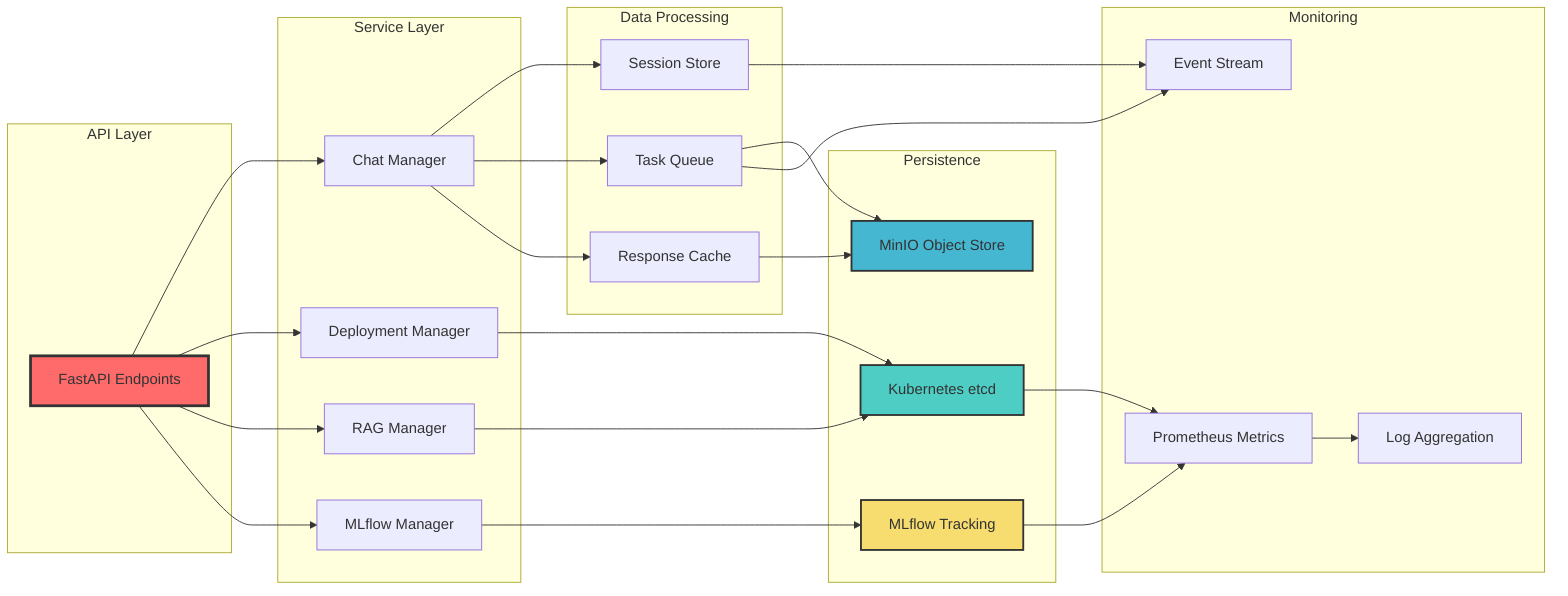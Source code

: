 flowchart LR
    subgraph "API Layer"
        API[FastAPI Endpoints]
    end

    subgraph "Service Layer"
        CM[Chat Manager]
        DM[Deployment Manager]
        RM[RAG Manager]
        MM[MLflow Manager]
    end

    subgraph "Data Processing"
        Sessions[Session Store]
        Queue[Task Queue]
        Cache[Response Cache]
    end

    subgraph "Persistence"
        K8S[Kubernetes etcd]
        MinIO[MinIO Object Store]
        MLflow[MLflow Tracking]
    end

    subgraph "Monitoring"
        Metrics[Prometheus Metrics]
        Logs[Log Aggregation]
        Events[Event Stream]
    end

    API --> CM
    API --> DM
    API --> RM
    API --> MM

    CM --> Sessions
    CM --> Queue
    CM --> Cache

    DM --> K8S
    RM --> K8S
    MM --> MLflow

    Queue --> MinIO
    Cache --> MinIO
    K8S --> Metrics
    MLflow --> Metrics

    Sessions --> Events
    Queue --> Events
    Metrics --> Logs

    style API fill:#ff6b6b,stroke:#333,stroke-width:3px
    style K8S fill:#4ecdc4,stroke:#333,stroke-width:2px
    style MinIO fill:#45b7d1,stroke:#333,stroke-width:2px
    style MLflow fill:#f7dc6f,stroke:#333,stroke-width:2px